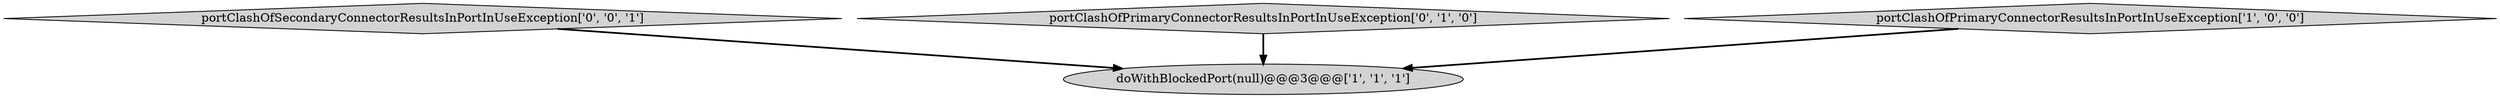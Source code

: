 digraph {
3 [style = filled, label = "portClashOfSecondaryConnectorResultsInPortInUseException['0', '0', '1']", fillcolor = lightgray, shape = diamond image = "AAA0AAABBB3BBB"];
2 [style = filled, label = "portClashOfPrimaryConnectorResultsInPortInUseException['0', '1', '0']", fillcolor = lightgray, shape = diamond image = "AAA0AAABBB2BBB"];
0 [style = filled, label = "doWithBlockedPort(null)@@@3@@@['1', '1', '1']", fillcolor = lightgray, shape = ellipse image = "AAA0AAABBB1BBB"];
1 [style = filled, label = "portClashOfPrimaryConnectorResultsInPortInUseException['1', '0', '0']", fillcolor = lightgray, shape = diamond image = "AAA0AAABBB1BBB"];
2->0 [style = bold, label=""];
3->0 [style = bold, label=""];
1->0 [style = bold, label=""];
}
